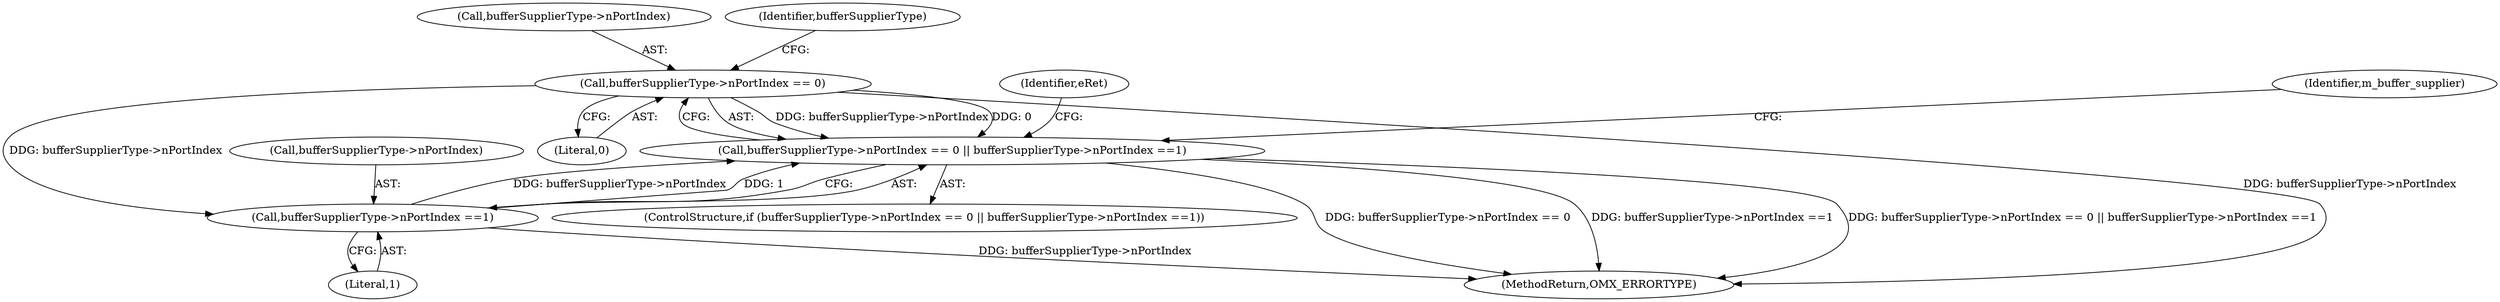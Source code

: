 digraph "0_Android_46e305be6e670a5a0041b0b4861122a0f1aabefa_2@pointer" {
"1002105" [label="(Call,bufferSupplierType->nPortIndex == 0)"];
"1002104" [label="(Call,bufferSupplierType->nPortIndex == 0 || bufferSupplierType->nPortIndex ==1)"];
"1002110" [label="(Call,bufferSupplierType->nPortIndex ==1)"];
"1002106" [label="(Call,bufferSupplierType->nPortIndex)"];
"1002111" [label="(Call,bufferSupplierType->nPortIndex)"];
"1002112" [label="(Identifier,bufferSupplierType)"];
"1003102" [label="(MethodReturn,OMX_ERRORTYPE)"];
"1002110" [label="(Call,bufferSupplierType->nPortIndex ==1)"];
"1002114" [label="(Literal,1)"];
"1002109" [label="(Literal,0)"];
"1002105" [label="(Call,bufferSupplierType->nPortIndex == 0)"];
"1002104" [label="(Call,bufferSupplierType->nPortIndex == 0 || bufferSupplierType->nPortIndex ==1)"];
"1002124" [label="(Identifier,eRet)"];
"1002117" [label="(Identifier,m_buffer_supplier)"];
"1002103" [label="(ControlStructure,if (bufferSupplierType->nPortIndex == 0 || bufferSupplierType->nPortIndex ==1))"];
"1002105" -> "1002104"  [label="AST: "];
"1002105" -> "1002109"  [label="CFG: "];
"1002106" -> "1002105"  [label="AST: "];
"1002109" -> "1002105"  [label="AST: "];
"1002112" -> "1002105"  [label="CFG: "];
"1002104" -> "1002105"  [label="CFG: "];
"1002105" -> "1003102"  [label="DDG: bufferSupplierType->nPortIndex"];
"1002105" -> "1002104"  [label="DDG: bufferSupplierType->nPortIndex"];
"1002105" -> "1002104"  [label="DDG: 0"];
"1002105" -> "1002110"  [label="DDG: bufferSupplierType->nPortIndex"];
"1002104" -> "1002103"  [label="AST: "];
"1002104" -> "1002110"  [label="CFG: "];
"1002110" -> "1002104"  [label="AST: "];
"1002117" -> "1002104"  [label="CFG: "];
"1002124" -> "1002104"  [label="CFG: "];
"1002104" -> "1003102"  [label="DDG: bufferSupplierType->nPortIndex ==1"];
"1002104" -> "1003102"  [label="DDG: bufferSupplierType->nPortIndex == 0 || bufferSupplierType->nPortIndex ==1"];
"1002104" -> "1003102"  [label="DDG: bufferSupplierType->nPortIndex == 0"];
"1002110" -> "1002104"  [label="DDG: bufferSupplierType->nPortIndex"];
"1002110" -> "1002104"  [label="DDG: 1"];
"1002110" -> "1002114"  [label="CFG: "];
"1002111" -> "1002110"  [label="AST: "];
"1002114" -> "1002110"  [label="AST: "];
"1002110" -> "1003102"  [label="DDG: bufferSupplierType->nPortIndex"];
}
